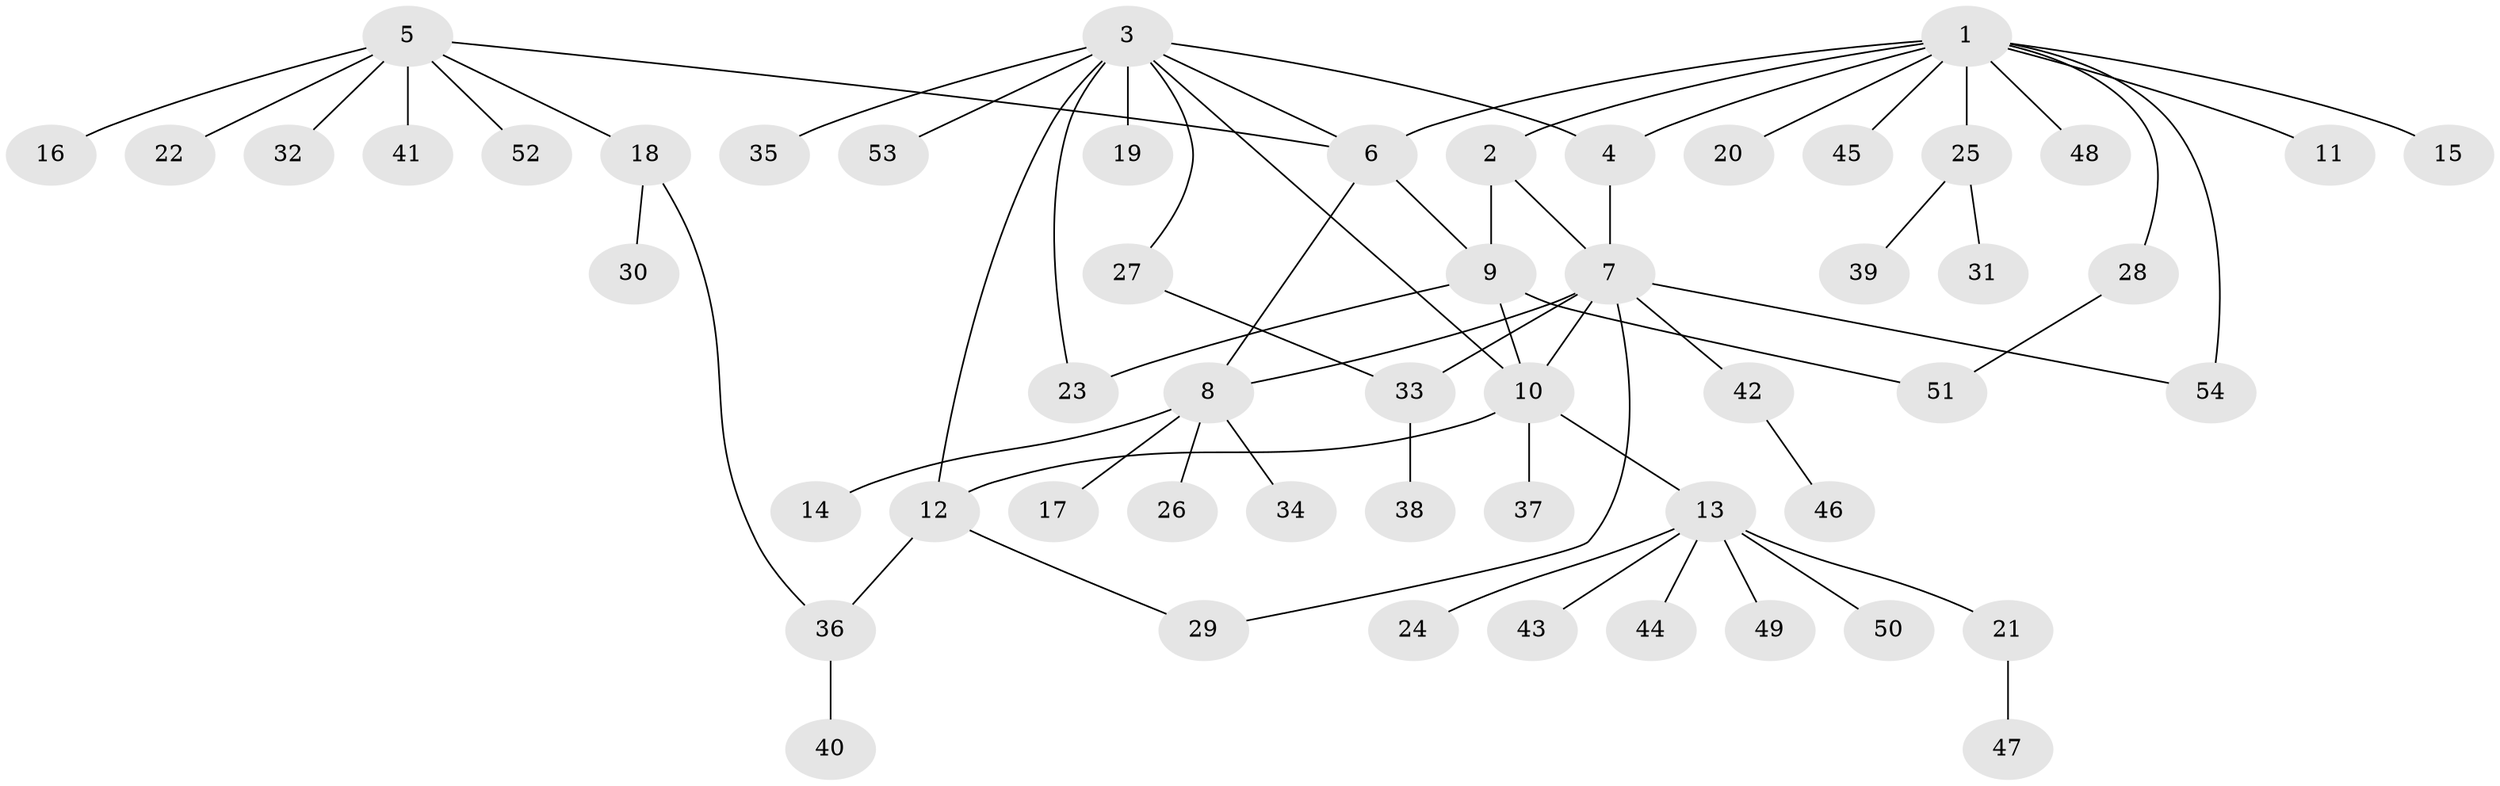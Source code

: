 // coarse degree distribution, {10: 0.024390243902439025, 3: 0.04878048780487805, 8: 0.04878048780487805, 6: 0.04878048780487805, 5: 0.04878048780487805, 9: 0.024390243902439025, 1: 0.6097560975609756, 4: 0.04878048780487805, 2: 0.0975609756097561}
// Generated by graph-tools (version 1.1) at 2025/42/03/06/25 10:42:08]
// undirected, 54 vertices, 66 edges
graph export_dot {
graph [start="1"]
  node [color=gray90,style=filled];
  1;
  2;
  3;
  4;
  5;
  6;
  7;
  8;
  9;
  10;
  11;
  12;
  13;
  14;
  15;
  16;
  17;
  18;
  19;
  20;
  21;
  22;
  23;
  24;
  25;
  26;
  27;
  28;
  29;
  30;
  31;
  32;
  33;
  34;
  35;
  36;
  37;
  38;
  39;
  40;
  41;
  42;
  43;
  44;
  45;
  46;
  47;
  48;
  49;
  50;
  51;
  52;
  53;
  54;
  1 -- 2;
  1 -- 4;
  1 -- 6;
  1 -- 11;
  1 -- 15;
  1 -- 20;
  1 -- 25;
  1 -- 28;
  1 -- 45;
  1 -- 48;
  1 -- 54;
  2 -- 7;
  2 -- 9;
  3 -- 4;
  3 -- 6;
  3 -- 10;
  3 -- 12;
  3 -- 19;
  3 -- 23;
  3 -- 27;
  3 -- 35;
  3 -- 53;
  4 -- 7;
  5 -- 6;
  5 -- 16;
  5 -- 18;
  5 -- 22;
  5 -- 32;
  5 -- 41;
  5 -- 52;
  6 -- 8;
  6 -- 9;
  7 -- 8;
  7 -- 10;
  7 -- 29;
  7 -- 33;
  7 -- 42;
  7 -- 54;
  8 -- 14;
  8 -- 17;
  8 -- 26;
  8 -- 34;
  9 -- 10;
  9 -- 23;
  9 -- 51;
  10 -- 12;
  10 -- 13;
  10 -- 37;
  12 -- 29;
  12 -- 36;
  13 -- 21;
  13 -- 24;
  13 -- 43;
  13 -- 44;
  13 -- 49;
  13 -- 50;
  18 -- 30;
  18 -- 36;
  21 -- 47;
  25 -- 31;
  25 -- 39;
  27 -- 33;
  28 -- 51;
  33 -- 38;
  36 -- 40;
  42 -- 46;
}
